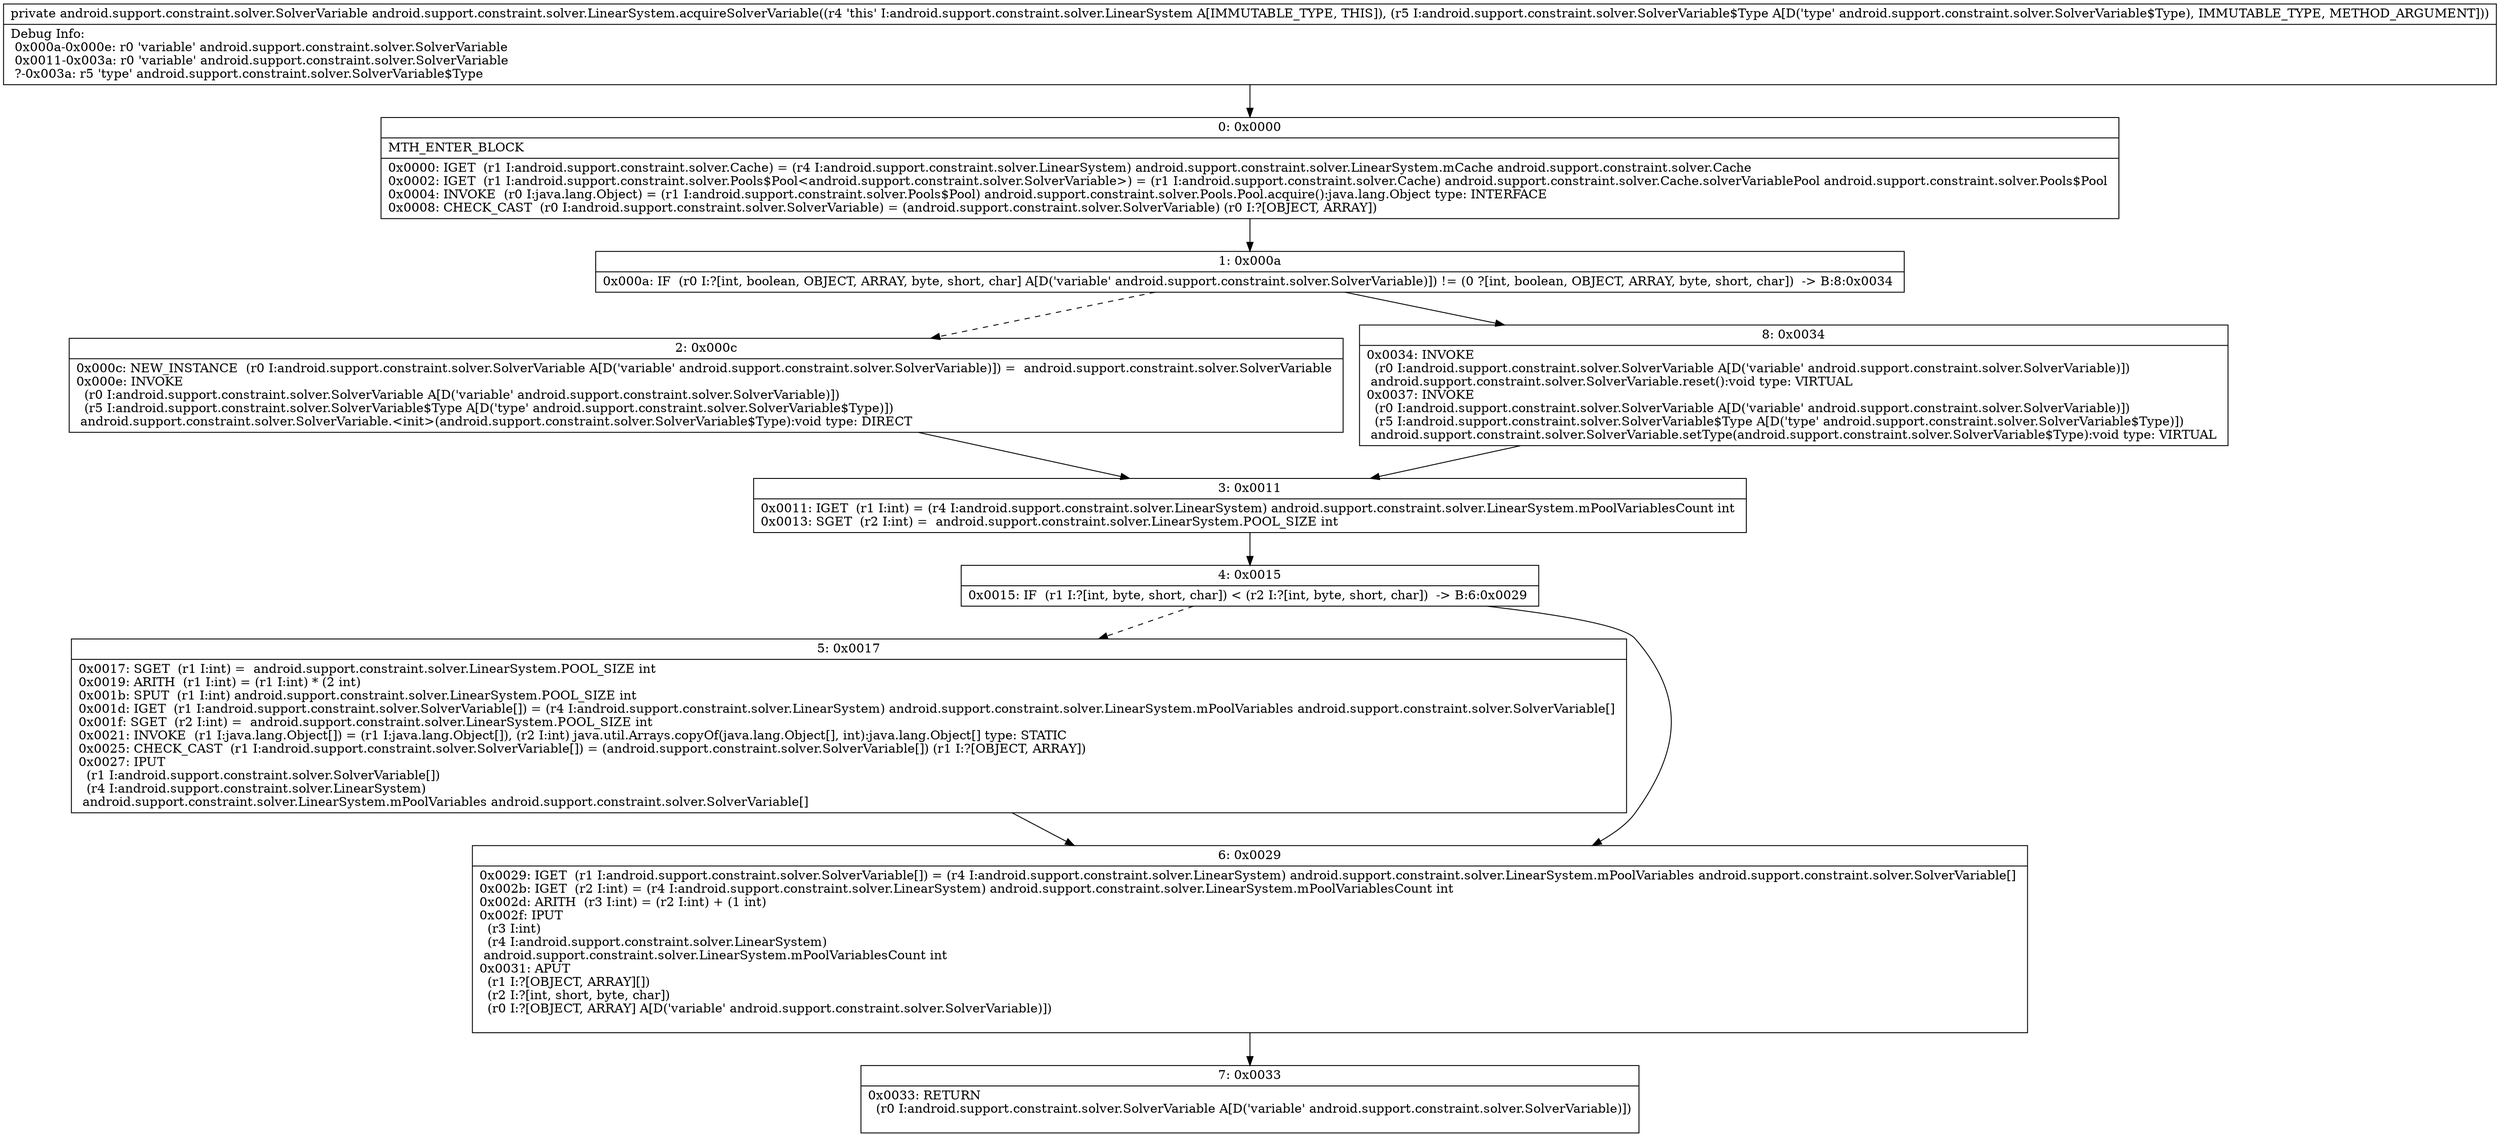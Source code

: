 digraph "CFG forandroid.support.constraint.solver.LinearSystem.acquireSolverVariable(Landroid\/support\/constraint\/solver\/SolverVariable$Type;)Landroid\/support\/constraint\/solver\/SolverVariable;" {
Node_0 [shape=record,label="{0\:\ 0x0000|MTH_ENTER_BLOCK\l|0x0000: IGET  (r1 I:android.support.constraint.solver.Cache) = (r4 I:android.support.constraint.solver.LinearSystem) android.support.constraint.solver.LinearSystem.mCache android.support.constraint.solver.Cache \l0x0002: IGET  (r1 I:android.support.constraint.solver.Pools$Pool\<android.support.constraint.solver.SolverVariable\>) = (r1 I:android.support.constraint.solver.Cache) android.support.constraint.solver.Cache.solverVariablePool android.support.constraint.solver.Pools$Pool \l0x0004: INVOKE  (r0 I:java.lang.Object) = (r1 I:android.support.constraint.solver.Pools$Pool) android.support.constraint.solver.Pools.Pool.acquire():java.lang.Object type: INTERFACE \l0x0008: CHECK_CAST  (r0 I:android.support.constraint.solver.SolverVariable) = (android.support.constraint.solver.SolverVariable) (r0 I:?[OBJECT, ARRAY]) \l}"];
Node_1 [shape=record,label="{1\:\ 0x000a|0x000a: IF  (r0 I:?[int, boolean, OBJECT, ARRAY, byte, short, char] A[D('variable' android.support.constraint.solver.SolverVariable)]) != (0 ?[int, boolean, OBJECT, ARRAY, byte, short, char])  \-\> B:8:0x0034 \l}"];
Node_2 [shape=record,label="{2\:\ 0x000c|0x000c: NEW_INSTANCE  (r0 I:android.support.constraint.solver.SolverVariable A[D('variable' android.support.constraint.solver.SolverVariable)]) =  android.support.constraint.solver.SolverVariable \l0x000e: INVOKE  \l  (r0 I:android.support.constraint.solver.SolverVariable A[D('variable' android.support.constraint.solver.SolverVariable)])\l  (r5 I:android.support.constraint.solver.SolverVariable$Type A[D('type' android.support.constraint.solver.SolverVariable$Type)])\l android.support.constraint.solver.SolverVariable.\<init\>(android.support.constraint.solver.SolverVariable$Type):void type: DIRECT \l}"];
Node_3 [shape=record,label="{3\:\ 0x0011|0x0011: IGET  (r1 I:int) = (r4 I:android.support.constraint.solver.LinearSystem) android.support.constraint.solver.LinearSystem.mPoolVariablesCount int \l0x0013: SGET  (r2 I:int) =  android.support.constraint.solver.LinearSystem.POOL_SIZE int \l}"];
Node_4 [shape=record,label="{4\:\ 0x0015|0x0015: IF  (r1 I:?[int, byte, short, char]) \< (r2 I:?[int, byte, short, char])  \-\> B:6:0x0029 \l}"];
Node_5 [shape=record,label="{5\:\ 0x0017|0x0017: SGET  (r1 I:int) =  android.support.constraint.solver.LinearSystem.POOL_SIZE int \l0x0019: ARITH  (r1 I:int) = (r1 I:int) * (2 int) \l0x001b: SPUT  (r1 I:int) android.support.constraint.solver.LinearSystem.POOL_SIZE int \l0x001d: IGET  (r1 I:android.support.constraint.solver.SolverVariable[]) = (r4 I:android.support.constraint.solver.LinearSystem) android.support.constraint.solver.LinearSystem.mPoolVariables android.support.constraint.solver.SolverVariable[] \l0x001f: SGET  (r2 I:int) =  android.support.constraint.solver.LinearSystem.POOL_SIZE int \l0x0021: INVOKE  (r1 I:java.lang.Object[]) = (r1 I:java.lang.Object[]), (r2 I:int) java.util.Arrays.copyOf(java.lang.Object[], int):java.lang.Object[] type: STATIC \l0x0025: CHECK_CAST  (r1 I:android.support.constraint.solver.SolverVariable[]) = (android.support.constraint.solver.SolverVariable[]) (r1 I:?[OBJECT, ARRAY]) \l0x0027: IPUT  \l  (r1 I:android.support.constraint.solver.SolverVariable[])\l  (r4 I:android.support.constraint.solver.LinearSystem)\l android.support.constraint.solver.LinearSystem.mPoolVariables android.support.constraint.solver.SolverVariable[] \l}"];
Node_6 [shape=record,label="{6\:\ 0x0029|0x0029: IGET  (r1 I:android.support.constraint.solver.SolverVariable[]) = (r4 I:android.support.constraint.solver.LinearSystem) android.support.constraint.solver.LinearSystem.mPoolVariables android.support.constraint.solver.SolverVariable[] \l0x002b: IGET  (r2 I:int) = (r4 I:android.support.constraint.solver.LinearSystem) android.support.constraint.solver.LinearSystem.mPoolVariablesCount int \l0x002d: ARITH  (r3 I:int) = (r2 I:int) + (1 int) \l0x002f: IPUT  \l  (r3 I:int)\l  (r4 I:android.support.constraint.solver.LinearSystem)\l android.support.constraint.solver.LinearSystem.mPoolVariablesCount int \l0x0031: APUT  \l  (r1 I:?[OBJECT, ARRAY][])\l  (r2 I:?[int, short, byte, char])\l  (r0 I:?[OBJECT, ARRAY] A[D('variable' android.support.constraint.solver.SolverVariable)])\l \l}"];
Node_7 [shape=record,label="{7\:\ 0x0033|0x0033: RETURN  \l  (r0 I:android.support.constraint.solver.SolverVariable A[D('variable' android.support.constraint.solver.SolverVariable)])\l \l}"];
Node_8 [shape=record,label="{8\:\ 0x0034|0x0034: INVOKE  \l  (r0 I:android.support.constraint.solver.SolverVariable A[D('variable' android.support.constraint.solver.SolverVariable)])\l android.support.constraint.solver.SolverVariable.reset():void type: VIRTUAL \l0x0037: INVOKE  \l  (r0 I:android.support.constraint.solver.SolverVariable A[D('variable' android.support.constraint.solver.SolverVariable)])\l  (r5 I:android.support.constraint.solver.SolverVariable$Type A[D('type' android.support.constraint.solver.SolverVariable$Type)])\l android.support.constraint.solver.SolverVariable.setType(android.support.constraint.solver.SolverVariable$Type):void type: VIRTUAL \l}"];
MethodNode[shape=record,label="{private android.support.constraint.solver.SolverVariable android.support.constraint.solver.LinearSystem.acquireSolverVariable((r4 'this' I:android.support.constraint.solver.LinearSystem A[IMMUTABLE_TYPE, THIS]), (r5 I:android.support.constraint.solver.SolverVariable$Type A[D('type' android.support.constraint.solver.SolverVariable$Type), IMMUTABLE_TYPE, METHOD_ARGUMENT]))  | Debug Info:\l  0x000a\-0x000e: r0 'variable' android.support.constraint.solver.SolverVariable\l  0x0011\-0x003a: r0 'variable' android.support.constraint.solver.SolverVariable\l  ?\-0x003a: r5 'type' android.support.constraint.solver.SolverVariable$Type\l}"];
MethodNode -> Node_0;
Node_0 -> Node_1;
Node_1 -> Node_2[style=dashed];
Node_1 -> Node_8;
Node_2 -> Node_3;
Node_3 -> Node_4;
Node_4 -> Node_5[style=dashed];
Node_4 -> Node_6;
Node_5 -> Node_6;
Node_6 -> Node_7;
Node_8 -> Node_3;
}

